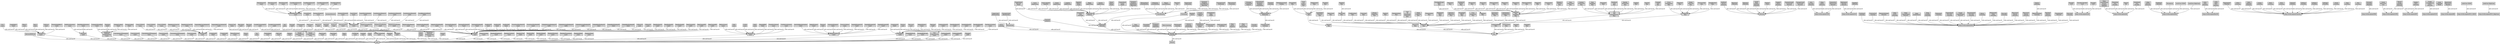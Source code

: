 digraph {
  https___w3id_org_aio_AbstractRNNCell [label=AbstractRNNCell,shape=box,font=helvetica,style=filled]
  https___w3id_org_aio_Activation_Layer [label="Activation\nLayer",shape=box,font=helvetica,style=filled]
  https___w3id_org_aio_Active_Learning [label="Active\nLearning",shape=box,font=helvetica,style=filled]
  https___w3id_org_aio_ActivityRegularization_Layer [label="ActivityRegularization\nLayer",shape=box,font=helvetica,style=filled]
  https___w3id_org_aio_Activity_Bias [label="Activity\nBias",shape=box,font=helvetica,style=filled]
  https___w3id_org_aio_AdaptiveAvgPool1D_Layer [label="AdaptiveAvgPool1D\nLayer",shape=box,font=helvetica,style=filled]
  https___w3id_org_aio_AdaptiveAvgPool2D_Layer [label="AdaptiveAvgPool2D\nLayer",shape=box,font=helvetica,style=filled]
  https___w3id_org_aio_AdaptiveAvgPool3D_Layer [label="AdaptiveAvgPool3D\nLayer",shape=box,font=helvetica,style=filled]
  https___w3id_org_aio_AdaptiveMaxPool1D_Layer [label="AdaptiveMaxPool1D\nLayer",shape=box,font=helvetica,style=filled]
  https___w3id_org_aio_AdaptiveMaxPool2D_Layer [label="AdaptiveMaxPool2D\nLayer",shape=box,font=helvetica,style=filled]
  https___w3id_org_aio_AdaptiveMaxPool3D_Layer [label="AdaptiveMaxPool3D\nLayer",shape=box,font=helvetica,style=filled]
  https___w3id_org_aio_Add_Layer [label="Add\nLayer",shape=box,font=helvetica,style=filled]
  https___w3id_org_aio_AdditiveAttention_Layer [label="AdditiveAttention\nLayer",shape=box,font=helvetica,style=filled]
  https___w3id_org_aio_AlphaDropout_Layer [label="AlphaDropout\nLayer",shape=box,font=helvetica,style=filled]
  https___w3id_org_aio_Amplification_Bias [label="Amplification\nBias",shape=box,font=helvetica,style=filled]
  https___w3id_org_aio_Anchoring_Bias [label="Anchoring\nBias",shape=box,font=helvetica,style=filled]
  https___w3id_org_aio_Annotator_Reporting_Bias [label="Annotator\nReporting\nBias",shape=box,font=helvetica,style=filled]
  https___w3id_org_aio_Artificial_Neural_Network [label="Artificial\nNeural\nNetwork",shape=box,font=helvetica,style=filled]
  https___w3id_org_aio_Association_Rule_Learning [label="Association\nRule\nLearning",shape=box,font=helvetica,style=filled]
  https___w3id_org_aio_Attention_Layer [label="Attention\nLayer",shape=box,font=helvetica,style=filled]
  https___w3id_org_aio_Auto_Encoder_Network [label="Auto\nEncoder\nNetwork",shape=box,font=helvetica,style=filled]
  https___w3id_org_aio_Automation_Complacency_Bias [label="Automation\nComplacency\nBias",shape=box,font=helvetica,style=filled]
  https___w3id_org_aio_Availability_Heuristic_Bias [label="Availability\nHeuristic\nBias",shape=box,font=helvetica,style=filled]
  https___w3id_org_aio_AveragePooling1D_Layer [label="AveragePooling1D\nLayer",shape=box,font=helvetica,style=filled]
  https___w3id_org_aio_AveragePooling2D_Layer [label="AveragePooling2D\nLayer",shape=box,font=helvetica,style=filled]
  https___w3id_org_aio_AveragePooling3D_Layer [label="AveragePooling3D\nLayer",shape=box,font=helvetica,style=filled]
  https___w3id_org_aio_Average_Layer [label="Average\nLayer",shape=box,font=helvetica,style=filled]
  https___w3id_org_aio_AvgPool1D_Layer [label="AvgPool1D\nLayer",shape=box,font=helvetica,style=filled]
  https___w3id_org_aio_AvgPool2D_Layer [label="AvgPool2D\nLayer",shape=box,font=helvetica,style=filled]
  https___w3id_org_aio_AvgPool3D_Layer [label="AvgPool3D\nLayer",shape=box,font=helvetica,style=filled]
  https___w3id_org_aio_BatchNorm1D_Layer [label="BatchNorm1D\nLayer",shape=box,font=helvetica,style=filled]
  https___w3id_org_aio_BatchNorm2D_Layer [label="BatchNorm2D\nLayer",shape=box,font=helvetica,style=filled]
  https___w3id_org_aio_BatchNorm3D_Layer [label="BatchNorm3D\nLayer",shape=box,font=helvetica,style=filled]
  https___w3id_org_aio_BatchNormalization_Layer [label="BatchNormalization\nLayer",shape=box,font=helvetica,style=filled]
  https___w3id_org_aio_Bayesian_Network [label="Bayesian\nNetwork",shape=box,font=helvetica,style=filled]
  https___w3id_org_aio_Behavioral_Bias [label="Behavioral\nBias",shape=box,font=helvetica,style=filled]
  https___w3id_org_aio_Bias [label=Bias,shape=box,font=helvetica,style=filled]
  https___w3id_org_aio_Biclustering [label=Biclustering,shape=box,font=helvetica,style=filled]
  https___w3id_org_aio_Bidirectional_Layer [label="Bidirectional\nLayer",shape=box,font=helvetica,style=filled]
  https___w3id_org_aio_Binary_Classification [label="Binary\nClassification",shape=box,font=helvetica,style=filled]
  https___w3id_org_aio_Boltzmann_Machine_Network [label="Boltzmann\nMachine\nNetwork",shape=box,font=helvetica,style=filled]
  https___w3id_org_aio_Categorical_Features_Preprocessing_Layer [label="Categorical\nFeatures\nPreprocessing\nLayer",shape=box,font=helvetica,style=filled]
  https___w3id_org_aio_CategoryEncoding_Layer [label="CategoryEncoding\nLayer",shape=box,font=helvetica,style=filled]
  https___w3id_org_aio_Causal_Graphical_Model [label="Causal\nGraphical\nModel",shape=box,font=helvetica,style=filled]
  https___w3id_org_aio_CenterCrop_Layer [label="CenterCrop\nLayer",shape=box,font=helvetica,style=filled]
  https___w3id_org_aio_Classification [label=Classification,shape=box,font=helvetica,style=filled]
  https___w3id_org_aio_Clustering [label=Clustering,shape=box,font=helvetica,style=filled]
  https___w3id_org_aio_Cognitive_Bias [label="Cognitive\nBias",shape=box,font=helvetica,style=filled]
  https___w3id_org_aio_Computational_Bias [label="Computational\nBias",shape=box,font=helvetica,style=filled]
  https___w3id_org_aio_Concatenate_Layer [label="Concatenate\nLayer",shape=box,font=helvetica,style=filled]
  https___w3id_org_aio_Concept_Drift_Bias [label="Concept\nDrift\nBias",shape=box,font=helvetica,style=filled]
  https___w3id_org_aio_Confirmation_Bias [label="Confirmation\nBias",shape=box,font=helvetica,style=filled]
  https___w3id_org_aio_Consumer_Bias [label="Consumer\nBias",shape=box,font=helvetica,style=filled]
  https___w3id_org_aio_Content_Production_Bias [label="Content\nProduction\nBias",shape=box,font=helvetica,style=filled]
  https___w3id_org_aio_Continual_Learning [label="Continual\nLearning",shape=box,font=helvetica,style=filled]
  https___w3id_org_aio_Contrastive_Learning [label="Contrastive\nLearning",shape=box,font=helvetica,style=filled]
  https___w3id_org_aio_ConvLSTM1D_Layer [label="ConvLSTM1D\nLayer",shape=box,font=helvetica,style=filled]
  https___w3id_org_aio_ConvLSTM2D_Layer [label="ConvLSTM2D\nLayer",shape=box,font=helvetica,style=filled]
  https___w3id_org_aio_ConvLSTM3D_Layer [label="ConvLSTM3D\nLayer",shape=box,font=helvetica,style=filled]
  https___w3id_org_aio_Convolution1DTranspose_Layer [label="Convolution1DTranspose\nLayer",shape=box,font=helvetica,style=filled]
  https___w3id_org_aio_Convolution1D_Layer [label="Convolution1D\nLayer",shape=box,font=helvetica,style=filled]
  https___w3id_org_aio_Convolution2DTranspose_Layer [label="Convolution2DTranspose\nLayer",shape=box,font=helvetica,style=filled]
  https___w3id_org_aio_Convolution2D_Layer [label="Convolution2D\nLayer",shape=box,font=helvetica,style=filled]
  https___w3id_org_aio_Convolution3DTranspose_Layer [label="Convolution3DTranspose\nLayer",shape=box,font=helvetica,style=filled]
  https___w3id_org_aio_Convolution3D_Layer [label="Convolution3D\nLayer",shape=box,font=helvetica,style=filled]
  https___w3id_org_aio_Convolutional_Layer [label="Convolutional\nLayer",shape=box,font=helvetica,style=filled]
  https___w3id_org_aio_Cropping1D_Layer [label="Cropping1D\nLayer",shape=box,font=helvetica,style=filled]
  https___w3id_org_aio_Cropping2D_Layer [label="Cropping2D\nLayer",shape=box,font=helvetica,style=filled]
  https___w3id_org_aio_Cropping3D_Layer [label="Cropping3D\nLayer",shape=box,font=helvetica,style=filled]
  https___w3id_org_aio_Data_Dredging_Bias [label="Data\nDredging\nBias",shape=box,font=helvetica,style=filled]
  https___w3id_org_aio_Data_Generation_Bias [label="Data\nGeneration\nBias",shape=box,font=helvetica,style=filled]
  https___w3id_org_aio_Data_Imputation [label="Data\nImputation",shape=box,font=helvetica,style=filled]
  https___w3id_org_aio_Decision_Tree [label="Decision\nTree",shape=box,font=helvetica,style=filled]
  https___w3id_org_aio_Decoder_LLM [label="Decoder\nLLM",shape=box,font=helvetica,style=filled]
  https___w3id_org_aio_Deconvolutional_Network [label="Deconvolutional\nNetwork",shape=box,font=helvetica,style=filled]
  https___w3id_org_aio_Deep_Active_Learning [label="Deep\nActive\nLearning",shape=box,font=helvetica,style=filled]
  https___w3id_org_aio_Deep_Belief_Network [label="Deep\nBelief\nNetwork",shape=box,font=helvetica,style=filled]
  https___w3id_org_aio_Deep_Convolutional_Inverse_Graphics_Network [label="Deep\nConvolutional\nInverse\nGraphics\nNetwork",shape=box,font=helvetica,style=filled]
  https___w3id_org_aio_Deep_Convolutional_Network [label="Deep\nConvolutional\nNetwork",shape=box,font=helvetica,style=filled]
  https___w3id_org_aio_Deep_FeedFoward [label="Deep\nFeedFoward",shape=box,font=helvetica,style=filled]
  https___w3id_org_aio_Deep_Neural_Network [label="Deep\nNeural\nNetwork",shape=box,font=helvetica,style=filled]
  https___w3id_org_aio_Deep_Transfer_Learning [label="Deep\nTransfer\nLearning",shape=box,font=helvetica,style=filled]
  https___w3id_org_aio_Denoising_Auto_Encoder [label="Denoising\nAuto\nEncoder",shape=box,font=helvetica,style=filled]
  https___w3id_org_aio_DenseFeatures_Layer [label="DenseFeatures\nLayer",shape=box,font=helvetica,style=filled]
  https___w3id_org_aio_Dense_Layer [label="Dense\nLayer",shape=box,font=helvetica,style=filled]
  https___w3id_org_aio_Deployment_Bias [label="Deployment\nBias",shape=box,font=helvetica,style=filled]
  https___w3id_org_aio_DepthwiseConv1D_Layer [label="DepthwiseConv1D\nLayer",shape=box,font=helvetica,style=filled]
  https___w3id_org_aio_DepthwiseConv2D_Layer [label="DepthwiseConv2D\nLayer",shape=box,font=helvetica,style=filled]
  https___w3id_org_aio_Detection_Bias [label="Detection\nBias",shape=box,font=helvetica,style=filled]
  https___w3id_org_aio_Dimensionality_Reduction [label="Dimensionality\nReduction",shape=box,font=helvetica,style=filled]
  https___w3id_org_aio_Discretization_Layer [label="Discretization\nLayer",shape=box,font=helvetica,style=filled]
  https___w3id_org_aio_Dot_Layer [label="Dot\nLayer",shape=box,font=helvetica,style=filled]
  https___w3id_org_aio_Dropout_Layer [label="Dropout\nLayer",shape=box,font=helvetica,style=filled]
  https___w3id_org_aio_Dunning_Kruger_Effect_Bias [label="Dunning-Kruger\nEffect\nBias",shape=box,font=helvetica,style=filled]
  https___w3id_org_aio_ELU_Layer [label="ELU\nLayer",shape=box,font=helvetica,style=filled]
  https___w3id_org_aio_Echo_State_Network [label="Echo\nState\nNetwork",shape=box,font=helvetica,style=filled]
  https___w3id_org_aio_Ecological_Fallacy_Bias [label="Ecological\nFallacy\nBias",shape=box,font=helvetica,style=filled]
  https___w3id_org_aio_Embedding_Layer [label="Embedding\nLayer",shape=box,font=helvetica,style=filled]
  https___w3id_org_aio_Emergent_Bias [label="Emergent\nBias",shape=box,font=helvetica,style=filled]
  https___w3id_org_aio_Encoder_Decoder_LLM [label="Encoder-Decoder\nLLM",shape=box,font=helvetica,style=filled]
  https___w3id_org_aio_Encoder_LLM [label="Encoder\nLLM",shape=box,font=helvetica,style=filled]
  https___w3id_org_aio_Ensemble_Learning [label="Ensemble\nLearning",shape=box,font=helvetica,style=filled]
  https___w3id_org_aio_Error_Propagation_Bias [label="Error\nPropagation\nBias",shape=box,font=helvetica,style=filled]
  https___w3id_org_aio_Evaluation_Bias [label="Evaluation\nBias",shape=box,font=helvetica,style=filled]
  https___w3id_org_aio_Exclusion_Bias [label="Exclusion\nBias",shape=box,font=helvetica,style=filled]
  https___w3id_org_aio_Exponential_Function [label="Exponential\nFunction",shape=box,font=helvetica,style=filled]
  https___w3id_org_aio_Extreme_Learning_Machine [label="Extreme\nLearning\nMachine",shape=box,font=helvetica,style=filled]
  https___w3id_org_aio_Federated_Learning [label="Federated\nLearning",shape=box,font=helvetica,style=filled]
  https___w3id_org_aio_Feedback_Loop_Bias [label="Feedback\nLoop\nBias",shape=box,font=helvetica,style=filled]
  https___w3id_org_aio_Feedback_Network [label="Feedback\nNetwork",shape=box,font=helvetica,style=filled]
  https___w3id_org_aio_Fixed_Effects_Model [label="Fixed\nEffects\nModel",shape=box,font=helvetica,style=filled]
  https___w3id_org_aio_Flatten_Layer [label="Flatten\nLayer",shape=box,font=helvetica,style=filled]
  https___w3id_org_aio_FractionalMaxPool2D_Layer [label="FractionalMaxPool2D\nLayer",shape=box,font=helvetica,style=filled]
  https___w3id_org_aio_FractionalMaxPool3D_Layer [label="FractionalMaxPool3D\nLayer",shape=box,font=helvetica,style=filled]
  https___w3id_org_aio_Funding_Bias [label="Funding\nBias",shape=box,font=helvetica,style=filled]
  https___w3id_org_aio_GRUCell_Layer [label="GRUCell\nLayer",shape=box,font=helvetica,style=filled]
  https___w3id_org_aio_GRU_Layer [label="GRU\nLayer",shape=box,font=helvetica,style=filled]
  https___w3id_org_aio_Gated_Recurrent_Unit [label="Gated\nRecurrent\nUnit",shape=box,font=helvetica,style=filled]
  https___w3id_org_aio_GaussianDropout_Layer [label="GaussianDropout\nLayer",shape=box,font=helvetica,style=filled]
  https___w3id_org_aio_GaussianNoise_Layer [label="GaussianNoise\nLayer",shape=box,font=helvetica,style=filled]
  https___w3id_org_aio_GeLu_Function [label="GELU\nFunction",shape=box,font=helvetica,style=filled]
  https___w3id_org_aio_Generalized_Few_shot_Learning [label="Generalized\nFew-shot\nLearning",shape=box,font=helvetica,style=filled]
  https___w3id_org_aio_Generalized_Linear_Model [label="Generalized\nLinear\nModel",shape=box,font=helvetica,style=filled]
  https___w3id_org_aio_Generative_Adversarial_Network [label="Generative\nAdversarial\nNetwork",shape=box,font=helvetica,style=filled]
  https___w3id_org_aio_GlobalAveragePooling1D_Layer [label="GlobalAveragePooling1D\nLayer",shape=box,font=helvetica,style=filled]
  https___w3id_org_aio_GlobalAveragePooling2D_Layer [label="GlobalAveragePooling2D\nLayer",shape=box,font=helvetica,style=filled]
  https___w3id_org_aio_GlobalAveragePooling3D_Layer [label="GlobalAveragePooling3D\nLayer",shape=box,font=helvetica,style=filled]
  https___w3id_org_aio_GlobalMaxPooling1D_Layer [label="GlobalMaxPooling1D\nLayer",shape=box,font=helvetica,style=filled]
  https___w3id_org_aio_GlobalMaxPooling2D_Layer [label="GlobalMaxPooling2D\nLayer",shape=box,font=helvetica,style=filled]
  https___w3id_org_aio_GlobalMaxPooling3D_Layer [label="GlobalMaxPooling3D\nLayer",shape=box,font=helvetica,style=filled]
  https___w3id_org_aio_Graph_Convolutional_Network [label="Graph\nConvolutional\nNetwork",shape=box,font=helvetica,style=filled]
  https___w3id_org_aio_Graph_Convolutional_Policy_Network [label="Graph\nConvolutional\nPolicy\nNetwork",shape=box,font=helvetica,style=filled]
  https___w3id_org_aio_GroupNorm_Layer [label="GroupNorm\nLayer",shape=box,font=helvetica,style=filled]
  https___w3id_org_aio_Group_Bias [label="Group\nBias",shape=box,font=helvetica,style=filled]
  https___w3id_org_aio_Groupthink_Bias [label="Groupthink\nBias",shape=box,font=helvetica,style=filled]
  https___w3id_org_aio_Hard_Sigmoid_Function [label="Hard\nSigmoid\nFunction",shape=box,font=helvetica,style=filled]
  https___w3id_org_aio_Hashing_Layer [label="Hashing\nLayer",shape=box,font=helvetica,style=filled]
  https___w3id_org_aio_Hidden_Layer [label="Hidden\nLayer",shape=box,font=helvetica,style=filled]
  https___w3id_org_aio_Hierarchical_Classification [label="Hierarchical\nClassification",shape=box,font=helvetica,style=filled]
  https___w3id_org_aio_Hierarchical_Clustering [label="Hierarchical\nClustering",shape=box,font=helvetica,style=filled]
  https___w3id_org_aio_Historical_Bias [label="Historical\nBias",shape=box,font=helvetica,style=filled]
  https___w3id_org_aio_Hopfield_Network [label="Hopfield\nNetwork",shape=box,font=helvetica,style=filled]
  https___w3id_org_aio_Hostile_Attribution_Bias [label="Hostile\nAttribution\nBias",shape=box,font=helvetica,style=filled]
  https___w3id_org_aio_Human_Bias [label="Human\nBias",shape=box,font=helvetica,style=filled]
  https___w3id_org_aio_Human_Reporting_Bias [label="Human\nReporting\nBias",shape=box,font=helvetica,style=filled]
  https___w3id_org_aio_Image_Augmentation_Layer [label="Image\nAugmentation\nLayer",shape=box,font=helvetica,style=filled]
  https___w3id_org_aio_Image_Preprocessing_Layer [label="Image\nPreprocessing\nLayer",shape=box,font=helvetica,style=filled]
  https___w3id_org_aio_Implicit_Bias [label="Implicit\nBias",shape=box,font=helvetica,style=filled]
  https___w3id_org_aio_Incremenetal_Few_shot_Learning [label="Incremenetal\nFew-shot\nLearning",shape=box,font=helvetica,style=filled]
  https___w3id_org_aio_Individual_Bias [label="Individual\nBias",shape=box,font=helvetica,style=filled]
  https___w3id_org_aio_Inherited_Bias [label="Inherited\nBias",shape=box,font=helvetica,style=filled]
  https___w3id_org_aio_InputLayer_Layer [label="InputLayer\nLayer",shape=box,font=helvetica,style=filled]
  https___w3id_org_aio_InputSpec_Layer [label="InputSpec\nLayer",shape=box,font=helvetica,style=filled]
  https___w3id_org_aio_Input_Layer [label="Input\nLayer",shape=box,font=helvetica,style=filled]
  https___w3id_org_aio_InstanceNorm1d_Layer [label="InstanceNorm1d\nLayer",shape=box,font=helvetica,style=filled]
  https___w3id_org_aio_InstanceNorm2d [label=InstanceNorm2d,shape=box,font=helvetica,style=filled]
  https___w3id_org_aio_InstanceNorm3d_Layer [label="InstanceNorm3d\nLayer",shape=box,font=helvetica,style=filled]
  https___w3id_org_aio_Institutional_Bias [label="Institutional\nBias",shape=box,font=helvetica,style=filled]
  https___w3id_org_aio_IntegerLookup_Layer [label="IntegerLookup\nLayer",shape=box,font=helvetica,style=filled]
  https___w3id_org_aio_Interpretation_Bias [label="Interpretation\nBias",shape=box,font=helvetica,style=filled]
  https___w3id_org_aio_K_nearest_Neighbor_Algorithm [label="K-nearest\nNeighbor\nAlgorithm",shape=box,font=helvetica,style=filled]
  https___w3id_org_aio_K_nearest_Neighbor_Classification_Algorithm [label="K-nearest\nNeighbor\nClassification\nAlgorithm",shape=box,font=helvetica,style=filled]
  https___w3id_org_aio_K_nearest_Neighbor_Regression_Algorithm [label="K-nearest\nNeighbor\nRegression\nAlgorithm",shape=box,font=helvetica,style=filled]
  https___w3id_org_aio_Kohonen_Network [label="Kohonen\nNetwork",shape=box,font=helvetica,style=filled]
  https___w3id_org_aio_LPPool1D_Layer [label="LPPool1D\nLayer",shape=box,font=helvetica,style=filled]
  https___w3id_org_aio_LPPool2D_Layer [label="LPPool2D\nLayer",shape=box,font=helvetica,style=filled]
  https___w3id_org_aio_LSTMCell_Layer [label="LSTMCell\nLayer",shape=box,font=helvetica,style=filled]
  https___w3id_org_aio_LSTM_Layer [label="LSTM\nLayer",shape=box,font=helvetica,style=filled]
  https___w3id_org_aio_Lambda_Layer [label="Lambda\nLayer",shape=box,font=helvetica,style=filled]
  https___w3id_org_aio_Large_Language_Model [label="Large\nLanguage\nModel",shape=box,font=helvetica,style=filled]
  https___w3id_org_aio_Lasso_Regression [label="Lasso\nRegression",shape=box,font=helvetica,style=filled]
  https___w3id_org_aio_Layer [label=Layer,shape=box,font=helvetica,style=filled]
  https___w3id_org_aio_LayerNorm_Layer [label="LayerNorm\nLayer",shape=box,font=helvetica,style=filled]
  https___w3id_org_aio_LayerNormalization_Layer [label="LayerNormalization\nLayer",shape=box,font=helvetica,style=filled]
  https___w3id_org_aio_Layer_Layer [label="Layer\nLayer",shape=box,font=helvetica,style=filled]
  https___w3id_org_aio_LazyBatchNorm1D_Layer [label="LazyBatchNorm1D\nLayer",shape=box,font=helvetica,style=filled]
  https___w3id_org_aio_LazyBatchNorm2D_Layer [label="LazyBatchNorm2D\nLayer",shape=box,font=helvetica,style=filled]
  https___w3id_org_aio_LazyBatchNorm3D_Layer [label="LazyBatchNorm3D\nLayer",shape=box,font=helvetica,style=filled]
  https___w3id_org_aio_LazyInstanceNorm1d_Layer [label="LazyInstanceNorm1d\nLayer",shape=box,font=helvetica,style=filled]
  https___w3id_org_aio_LazyInstanceNorm2d_Layer [label="LazyInstanceNorm2d\nLayer",shape=box,font=helvetica,style=filled]
  https___w3id_org_aio_LazyInstanceNorm3d_Layer [label="LazyInstanceNorm3d\nLayer",shape=box,font=helvetica,style=filled]
  https___w3id_org_aio_LeakyReLU_Layer [label="LeakyReLU\nLayer",shape=box,font=helvetica,style=filled]
  https___w3id_org_aio_Least_squares_Analysis [label="Least-squares\nAnalysis",shape=box,font=helvetica,style=filled]
  https___w3id_org_aio_Linear_Function [label="Linear\nFunction",shape=box,font=helvetica,style=filled]
  https___w3id_org_aio_Linear_Regression [label="Linear\nRegression",shape=box,font=helvetica,style=filled]
  https___w3id_org_aio_Linking_Bias [label="Linking\nBias",shape=box,font=helvetica,style=filled]
  https___w3id_org_aio_Liquid_State_Machine_Network [label="Liquid\nState\nMachine\nNetwork",shape=box,font=helvetica,style=filled]
  https___w3id_org_aio_LocalResponseNorm_Layer [label="LocalResponseNorm\nLayer",shape=box,font=helvetica,style=filled]
  https___w3id_org_aio_Locally_connected_Layer [label="Locally-connected\nLayer",shape=box,font=helvetica,style=filled]
  https___w3id_org_aio_LocallyConnected1D_Layer [label="LocallyConnected1D\nLayer",shape=box,font=helvetica,style=filled]
  https___w3id_org_aio_LocallyConnected2D_Layer [label="LocallyConnected2D\nLayer",shape=box,font=helvetica,style=filled]
  https___w3id_org_aio_Logistic_Regression [label="Logistic\nRegression",shape=box,font=helvetica,style=filled]
  https___w3id_org_aio_Long_Short_Term_Memory [label="Long\nShort\nTerm\nMemory",shape=box,font=helvetica,style=filled]
  https___w3id_org_aio_Loss_Of_Situational_Awareness_Bias [label="Loss\nOf\nSituational\nAwareness\nBias",shape=box,font=helvetica,style=filled]
  https___w3id_org_aio_Machine_Learning [label="Machine\nLearning",shape=box,font=helvetica,style=filled]
  https___w3id_org_aio_Manifold_Learning [label="Manifold\nLearning",shape=box,font=helvetica,style=filled]
  https___w3id_org_aio_Markov_Chain [label="Markov\nChain",shape=box,font=helvetica,style=filled]
  https___w3id_org_aio_Masking_Layer [label="Masking\nLayer",shape=box,font=helvetica,style=filled]
  https___w3id_org_aio_MaxPooling1D_Layer [label="MaxPooling1D\nLayer",shape=box,font=helvetica,style=filled]
  https___w3id_org_aio_MaxPooling2D_Layer [label="MaxPooling2D\nLayer",shape=box,font=helvetica,style=filled]
  https___w3id_org_aio_MaxPooling3D_Layer [label="MaxPooling3D\nLayer",shape=box,font=helvetica,style=filled]
  https___w3id_org_aio_MaxUnpool1D_Layer [label="MaxUnpool1D\nLayer",shape=box,font=helvetica,style=filled]
  https___w3id_org_aio_MaxUnpool2D_Layer [label="MaxUnpool2D\nLayer",shape=box,font=helvetica,style=filled]
  https___w3id_org_aio_MaxUnpool3D_Layer [label="MaxUnpool3D\nLayer",shape=box,font=helvetica,style=filled]
  https___w3id_org_aio_Maximum_Layer [label="Maximum\nLayer",shape=box,font=helvetica,style=filled]
  https___w3id_org_aio_Measurement_Bias [label="Measurement\nBias",shape=box,font=helvetica,style=filled]
  https___w3id_org_aio_Merging_Layer [label="Merging\nLayer",shape=box,font=helvetica,style=filled]
  https___w3id_org_aio_Meta_Learning [label="Meta-Learning",shape=box,font=helvetica,style=filled]
  https___w3id_org_aio_Method [label=Method,shape=box,font=helvetica,style=filled]
  https___w3id_org_aio_Metric_Learning [label="Metric\nLearning",shape=box,font=helvetica,style=filled]
  https___w3id_org_aio_Minimum_Layer [label="Minimum\nLayer",shape=box,font=helvetica,style=filled]
  https___w3id_org_aio_Mode_Confusion_Bias [label="Mode\nConfusion\nBias",shape=box,font=helvetica,style=filled]
  https___w3id_org_aio_Model_Selection_Bias [label="Model\nSelection\nBias",shape=box,font=helvetica,style=filled]
  https___w3id_org_aio_MultiHeadAttention_Layer [label="MultiHeadAttention\nLayer",shape=box,font=helvetica,style=filled]
  https___w3id_org_aio_Multiclass_Classification [label="Multiclass\nClassification",shape=box,font=helvetica,style=filled]
  https___w3id_org_aio_Multidimensional_Scaling [label="Multidimensional\nScaling",shape=box,font=helvetica,style=filled]
  https___w3id_org_aio_Multimodal_Deep_Learning [label="Multimodal\nDeep\nLearning",shape=box,font=helvetica,style=filled]
  https___w3id_org_aio_Multimodal_Learning [label="Multimodal\nLearning",shape=box,font=helvetica,style=filled]
  https___w3id_org_aio_Multiply_Layer [label="Multiply\nLayer",shape=box,font=helvetica,style=filled]
  https___w3id_org_aio_Natural_Language_Processing [label="Natural\nLanguage\nProcessing",shape=box,font=helvetica,style=filled]
  https___w3id_org_aio_Network [label=Network,shape=box,font=helvetica,style=filled]
  https___w3id_org_aio_Neural_Turing_Machine_Network [label="Neural\nTuring\nMachine\nNetwork",shape=box,font=helvetica,style=filled]
  https___w3id_org_aio_Noise_Dense_Layer [label="Noise\nDense\nLayer",shape=box,font=helvetica,style=filled]
  https___w3id_org_aio_Normalization_Layer [label="Normalization\nLayer",shape=box,font=helvetica,style=filled]
  https___w3id_org_aio_Numerical_Features_Preprocessing_Layer [label="Numerical\nFeatures\nPreprocessing\nLayer",shape=box,font=helvetica,style=filled]
  https___w3id_org_aio_One_shot_Learning [label="One-shot\nLearning",shape=box,font=helvetica,style=filled]
  https___w3id_org_aio_Output_Layer [label="Output\nLayer",shape=box,font=helvetica,style=filled]
  https___w3id_org_aio_PReLU_Layer [label="PReLU\nLayer",shape=box,font=helvetica,style=filled]
  https___w3id_org_aio_Perceptron [label=Perceptron,shape=box,font=helvetica,style=filled]
  https___w3id_org_aio_Permute_Layer [label="Permute\nLayer",shape=box,font=helvetica,style=filled]
  https___w3id_org_aio_Pooling_Layer [label="Pooling\nLayer",shape=box,font=helvetica,style=filled]
  https___w3id_org_aio_Popularity_Bias [label="Popularity\nBias",shape=box,font=helvetica,style=filled]
  https___w3id_org_aio_Population_Bias [label="Population\nBias",shape=box,font=helvetica,style=filled]
  https___w3id_org_aio_Preprocessing_Layer [label="Preprocessing\nLayer",shape=box,font=helvetica,style=filled]
  https___w3id_org_aio_Presentation_Bias [label="Presentation\nBias",shape=box,font=helvetica,style=filled]
  https___w3id_org_aio_Principal_Component_Analysis [label="Principal\nComponent\nAnalysis",shape=box,font=helvetica,style=filled]
  https___w3id_org_aio_Probabilistic_Graphical_Model [label="Probabilistic\nGraphical\nModel",shape=box,font=helvetica,style=filled]
  https___w3id_org_aio_Probabilistic_Topic_Model [label="Probabilistic\nTopic\nModel",shape=box,font=helvetica,style=filled]
  https___w3id_org_aio_Processing_Bias [label="Processing\nBias",shape=box,font=helvetica,style=filled]
  https___w3id_org_aio_Proportional_Hazards_Model [label="Proportional\nHazards\nModel",shape=box,font=helvetica,style=filled]
  https___w3id_org_aio_RNN_Layer [label="RNN\nLayer",shape=box,font=helvetica,style=filled]
  https___w3id_org_aio_Radial_Basis_Network [label="Radial\nBasis\nNetwork",shape=box,font=helvetica,style=filled]
  https___w3id_org_aio_RandomBrightness_Layer [label="RandomBrightness\nLayer",shape=box,font=helvetica,style=filled]
  https___w3id_org_aio_RandomContrast_Layer [label="RandomContrast\nLayer",shape=box,font=helvetica,style=filled]
  https___w3id_org_aio_RandomCrop_Layer [label="RandomCrop\nLayer",shape=box,font=helvetica,style=filled]
  https___w3id_org_aio_RandomFlip_Layer [label="RandomFlip\nLayer",shape=box,font=helvetica,style=filled]
  https___w3id_org_aio_RandomHeight_Layer [label="RandomHeight\nLayer",shape=box,font=helvetica,style=filled]
  https___w3id_org_aio_RandomRotation_Layer [label="RandomRotation\nLayer",shape=box,font=helvetica,style=filled]
  https___w3id_org_aio_RandomTranslation_Layer [label="RandomTranslation\nLayer",shape=box,font=helvetica,style=filled]
  https___w3id_org_aio_RandomWidth_Layer [label="RandomWidth\nLayer",shape=box,font=helvetica,style=filled]
  https___w3id_org_aio_RandomZoom_Layer [label="RandomZoom\nLayer",shape=box,font=helvetica,style=filled]
  https___w3id_org_aio_Random_Effects_Model [label="Random\nEffects\nModel",shape=box,font=helvetica,style=filled]
  https___w3id_org_aio_Random_Forest [label="Random\nForest",shape=box,font=helvetica,style=filled]
  https___w3id_org_aio_Ranking_Bias [label="Ranking\nBias",shape=box,font=helvetica,style=filled]
  https___w3id_org_aio_Rashomon_Effect_Bias [label="Rashomon\nEffect\nBias",shape=box,font=helvetica,style=filled]
  https___w3id_org_aio_ReLU_Function [label="ReLU\nFunction",shape=box,font=helvetica,style=filled]
  https___w3id_org_aio_ReLU_Layer [label="ReLU\nLayer",shape=box,font=helvetica,style=filled]
  https___w3id_org_aio_Recurrent_Layer [label="Recurrent\nLayer",shape=box,font=helvetica,style=filled]
  https___w3id_org_aio_Recurrent_Neural_Network [label="Recurrent\nNeural\nNetwork",shape=box,font=helvetica,style=filled]
  https___w3id_org_aio_Recursive_Neural_Network [label="Recursive\nNeural\nNetwork",shape=box,font=helvetica,style=filled]
  https___w3id_org_aio_Regression_Analysis [label="Regression\nAnalysis",shape=box,font=helvetica,style=filled]
  https___w3id_org_aio_Regularization_Layer [label="Regularization\nLayer",shape=box,font=helvetica,style=filled]
  https___w3id_org_aio_Reinforcement_Learning [label="Reinforcement\nLearning",shape=box,font=helvetica,style=filled]
  https___w3id_org_aio_RepeatVector_Layer [label="RepeatVector\nLayer",shape=box,font=helvetica,style=filled]
  https___w3id_org_aio_Representation_Bias [label="Representation\nBias",shape=box,font=helvetica,style=filled]
  https___w3id_org_aio_Representation_Learning [label="Representation\nLearning",shape=box,font=helvetica,style=filled]
  https___w3id_org_aio_Rescaling_Layer [label="Rescaling\nLayer",shape=box,font=helvetica,style=filled]
  https___w3id_org_aio_Reshape_Layer [label="Reshape\nLayer",shape=box,font=helvetica,style=filled]
  https___w3id_org_aio_Reshaping_Layer [label="Reshaping\nLayer",shape=box,font=helvetica,style=filled]
  https___w3id_org_aio_Residual_Neural_Network [label="Residual\nNeural\nNetwork",shape=box,font=helvetica,style=filled]
  https___w3id_org_aio_Resizing_Layer [label="Resizing\nLayer",shape=box,font=helvetica,style=filled]
  https___w3id_org_aio_Restricted_Boltzmann_Machine [label="Restricted\nBoltzmann\nMachine",shape=box,font=helvetica,style=filled]
  https___w3id_org_aio_Ridge_Regression [label="Ridge\nRegression",shape=box,font=helvetica,style=filled]
  https___w3id_org_aio_SeLu_Function [label="SELU\nFunction",shape=box,font=helvetica,style=filled]
  https___w3id_org_aio_Selection_And_Sampling_Bias [label="Selection\nAnd\nSampling\nBias",shape=box,font=helvetica,style=filled]
  https___w3id_org_aio_Selective_Adherence_Bias [label="Selective\nAdherence\nBias",shape=box,font=helvetica,style=filled]
  https___w3id_org_aio_Self_supervised_Learning [label="Self-supervised\nLearning",shape=box,font=helvetica,style=filled]
  https___w3id_org_aio_SeparableConvolution1D_Layer [label="SeparableConvolution1D\nLayer",shape=box,font=helvetica,style=filled]
  https___w3id_org_aio_SeparableConvolution2D_Layer [label="SeparableConvolution2D\nLayer",shape=box,font=helvetica,style=filled]
  https___w3id_org_aio_Sigmoid_Function [label="Sigmoid\nFunction",shape=box,font=helvetica,style=filled]
  https___w3id_org_aio_SimpleRNNCell_Layer [label="SimpleRNNCell\nLayer",shape=box,font=helvetica,style=filled]
  https___w3id_org_aio_SimpleRNN_Layer [label="SimpleRNN\nLayer",shape=box,font=helvetica,style=filled]
  https___w3id_org_aio_Societal_Bias [label="Societal\nBias",shape=box,font=helvetica,style=filled]
  https___w3id_org_aio_Softmax_Function [label="Softmax\nFunction",shape=box,font=helvetica,style=filled]
  https___w3id_org_aio_Softmax_Layer [label="Softmax\nLayer",shape=box,font=helvetica,style=filled]
  https___w3id_org_aio_Softplus_Function [label="Softplus\nFunction",shape=box,font=helvetica,style=filled]
  https___w3id_org_aio_Softsign_Function [label="Softsign\nFunction",shape=box,font=helvetica,style=filled]
  https___w3id_org_aio_Sparse_AE [label="Sparse\nAE",shape=box,font=helvetica,style=filled]
  https___w3id_org_aio_Sparse_Learning [label="Sparse\nLearning",shape=box,font=helvetica,style=filled]
  https___w3id_org_aio_SpatialDropout1D_Layer [label="SpatialDropout1D\nLayer",shape=box,font=helvetica,style=filled]
  https___w3id_org_aio_SpatialDropout2D_Layer [label="SpatialDropout2D\nLayer",shape=box,font=helvetica,style=filled]
  https___w3id_org_aio_SpatialDropout3D_Layer [label="SpatialDropout3D\nLayer",shape=box,font=helvetica,style=filled]
  https___w3id_org_aio_Spatial_Regression [label="Spatial\nRegression",shape=box,font=helvetica,style=filled]
  https___w3id_org_aio_StackedRNNCells_Layer [label="StackedRNNCells\nLayer",shape=box,font=helvetica,style=filled]
  https___w3id_org_aio_Streetlight_Effect_Bias [label="Streetlight\nEffect\nBias",shape=box,font=helvetica,style=filled]
  https___w3id_org_aio_StringLookup_Layer [label="StringLookup\nLayer",shape=box,font=helvetica,style=filled]
  https___w3id_org_aio_Subtract_Layer [label="Subtract\nLayer",shape=box,font=helvetica,style=filled]
  https___w3id_org_aio_Sunk_Cost_Fallacy_Bias [label="Sunk\nCost\nFallacy\nBias",shape=box,font=helvetica,style=filled]
  https___w3id_org_aio_Supervised_Biclustering [label="Supervised\nBiclustering",shape=box,font=helvetica,style=filled]
  https___w3id_org_aio_Supervised_Clustering [label="Supervised\nClustering",shape=box,font=helvetica,style=filled]
  https___w3id_org_aio_Supervised_Learning [label="Supervised\nLearning",shape=box,font=helvetica,style=filled]
  https___w3id_org_aio_Support_Vector_Machine [label="Support\nVector\nMachine",shape=box,font=helvetica,style=filled]
  https___w3id_org_aio_Survival_Analysis [label="Survival\nAnalysis",shape=box,font=helvetica,style=filled]
  https___w3id_org_aio_Survivorship_Bias [label="Survivorship\nBias",shape=box,font=helvetica,style=filled]
  https___w3id_org_aio_Swish_Function [label="Swish\nFunction",shape=box,font=helvetica,style=filled]
  https___w3id_org_aio_Symmetrically_Connected_Network [label="Symmetrically\nConnected\nNetwork",shape=box,font=helvetica,style=filled]
  https___w3id_org_aio_SyncBatchNorm_Layer [label="SyncBatchNorm\nLayer",shape=box,font=helvetica,style=filled]
  https___w3id_org_aio_Systemic_Bias [label="Systemic\nBias",shape=box,font=helvetica,style=filled]
  https___w3id_org_aio_Tanh_Function [label="Tanh\nFunction",shape=box,font=helvetica,style=filled]
  https___w3id_org_aio_Temporal_Bias [label="Temporal\nBias",shape=box,font=helvetica,style=filled]
  https___w3id_org_aio_TextVectorization_Layer [label="TextVectorization\nLayer",shape=box,font=helvetica,style=filled]
  https___w3id_org_aio_Text_Preprocessing_Layer [label="Text\nPreprocessing\nLayer",shape=box,font=helvetica,style=filled]
  https___w3id_org_aio_ThresholdedReLU_Layer [label="ThresholdedReLU\nLayer",shape=box,font=helvetica,style=filled]
  https___w3id_org_aio_TimeDistributed_Layer [label="TimeDistributed\nLayer",shape=box,font=helvetica,style=filled]
  https___w3id_org_aio_Time_Series_Analysis [label="Time\nSeries\nAnalysis",shape=box,font=helvetica,style=filled]
  https___w3id_org_aio_Time_Series_Forecasting [label="Time\nSeries\nForecasting",shape=box,font=helvetica,style=filled]
  https___w3id_org_aio_Transfer_Learning [label="Transfer\nLearning",shape=box,font=helvetica,style=filled]
  https___w3id_org_aio_Transformer_Network [label="Transformer\nNetwork",shape=box,font=helvetica,style=filled]
  https___w3id_org_aio_Uncertainty_Bias [label="Uncertainty\nBias",shape=box,font=helvetica,style=filled]
  https___w3id_org_aio_UnitNormalization_Layer [label="UnitNormalization\nLayer",shape=box,font=helvetica,style=filled]
  https___w3id_org_aio_Unsupervised_Biclustering [label="Unsupervised\nBiclustering",shape=box,font=helvetica,style=filled]
  https___w3id_org_aio_Unsupervised_Clustering [label="Unsupervised\nClustering",shape=box,font=helvetica,style=filled]
  https___w3id_org_aio_Unsupervised_Learning [label="Unsupervised\nLearning",shape=box,font=helvetica,style=filled]
  https___w3id_org_aio_Unsupervised_Pretrained_Network [label="Unsupervised\nPretrained\nNetwork",shape=box,font=helvetica,style=filled]
  https___w3id_org_aio_UpSampling1D_Layer [label="UpSampling1D\nLayer",shape=box,font=helvetica,style=filled]
  https___w3id_org_aio_UpSampling2D_Layer [label="UpSampling2D\nLayer",shape=box,font=helvetica,style=filled]
  https___w3id_org_aio_UpSampling3D_Layer [label="UpSampling3D\nLayer",shape=box,font=helvetica,style=filled]
  https___w3id_org_aio_Use_And_Interpretation_Bias [label="Use\nAnd\nInterpretation\nBias",shape=box,font=helvetica,style=filled]
  https___w3id_org_aio_User_Interaction_Bias [label="User\nInteraction\nBias",shape=box,font=helvetica,style=filled]
  https___w3id_org_aio_Variational_Auto_Encoder [label="Variational\nAuto\nEncoder",shape=box,font=helvetica,style=filled]
  https___w3id_org_aio_Wrapper_Layer [label="Wrapper\nLayer",shape=box,font=helvetica,style=filled]
  https___w3id_org_aio_Zero_shot_Learning [label="Zero-shot\nLearning",shape=box,font=helvetica,style=filled]
  https___w3id_org_aio_ZeroPadding1D_Layer [label="ZeroPadding1D\nLayer",shape=box,font=helvetica,style=filled]
  https___w3id_org_aio_ZeroPadding2D_Layer [label="ZeroPadding2D\nLayer",shape=box,font=helvetica,style=filled]
  https___w3id_org_aio_ZeroPadding3D_Layer [label="ZeroPadding3D\nLayer",shape=box,font=helvetica,style=filled]
  https___w3id_org_aio_eLu_Function [label="ELU\nFunction",shape=box,font=helvetica,style=filled]
  https___w3id_org_aio_node2vec_CBOW [label="node2vec-CBOW",shape=box,font=helvetica,style=filled]
  https___w3id_org_aio_node2vec_SkipGram [label="node2vec-SkipGram",shape=box,font=helvetica,style=filled]
  https___w3id_org_aio_t_Distributed_Stochastic_Neighbor_embedding [label="t-Distributed\nStochastic\nNeighbor\nembedding",shape=box,font=helvetica,style=filled]
  https___w3id_org_aio_word2vec_CBOW [label="word2vec-CBOW",shape=box,font=helvetica,style=filled]
  https___w3id_org_aio_word2vec_SkipGram [label="word2vec-SkipGram",shape=box,font=helvetica,style=filled]
  https___w3id_org_aio_Simpon_s_Paradox_Bias [label="Simpon's\nParadox\nBias",shape=box,font=helvetica,style=filled]
  https___w3id_org_aio_UPN [label="https://w3id.org/aio/UPN",shape=box,font=helvetica,style=filled]
  https___w3id_org_aio_SCN [label="https://w3id.org/aio/SCN",shape=box,font=helvetica,style=filled]
  https___w3id_org_aio_DNN [label="https://w3id.org/aio/DNN",shape=box,font=helvetica,style=filled]
  https___w3id_org_aio_LLM [label="https://w3id.org/aio/LLM",shape=box,font=helvetica,style=filled]
  https___w3id_org_aio_AE [label="https://w3id.org/aio/AE",shape=box,font=helvetica,style=filled]
  https___w3id_org_aio_ANN [label="https://w3id.org/aio/ANN",shape=box,font=helvetica,style=filled]
  https___w3id_org_aio_RecNN [label="https://w3id.org/aio/RecNN",shape=box,font=helvetica,style=filled]
  https___w3id_org_aio_Function [label="https://w3id.org/aio/Function",shape=box,font=helvetica,style=filled]
  https___w3id_org_aio_FBN [label="https://w3id.org/aio/FBN",shape=box,font=helvetica,style=filled]
  https___w3id_org_aio_LSTM [label="https://w3id.org/aio/LSTM",shape=box,font=helvetica,style=filled]
  https___w3id_org_aio_GCN [label="https://w3id.org/aio/GCN",shape=box,font=helvetica,style=filled]
  https___w3id_org_aio_DFF [label="https://w3id.org/aio/DFF",shape=box,font=helvetica,style=filled]
  https___w3id_org_aio_BM [label="https://w3id.org/aio/BM",shape=box,font=helvetica,style=filled]
  https___w3id_org_aio_W2V_CBOW [label="https://w3id.org/aio/W2V_CBOW",shape=box,font=helvetica,style=filled]
  https___w3id_org_aio_W2V_SkipGram [label="https://w3id.org/aio/W2V_SkipGram",shape=box,font=helvetica,style=filled]
  https___w3id_org_aio_AbstractRNNCell -> https___w3id_org_aio_Layer [label="rdfs:subClassOf"]
  https___w3id_org_aio_Activation_Layer -> https___w3id_org_aio_Layer [label="rdfs:subClassOf"]
  https___w3id_org_aio_Active_Learning -> https___w3id_org_aio_Machine_Learning [label="rdfs:subClassOf"]
  https___w3id_org_aio_ActivityRegularization_Layer -> https___w3id_org_aio_Regularization_Layer [label="rdfs:subClassOf"]
  https___w3id_org_aio_Activity_Bias -> https___w3id_org_aio_Use_And_Interpretation_Bias [label="rdfs:subClassOf"]
  https___w3id_org_aio_AdaptiveAvgPool1D_Layer -> https___w3id_org_aio_Pooling_Layer [label="rdfs:subClassOf"]
  https___w3id_org_aio_AdaptiveAvgPool2D_Layer -> https___w3id_org_aio_Pooling_Layer [label="rdfs:subClassOf"]
  https___w3id_org_aio_AdaptiveAvgPool3D_Layer -> https___w3id_org_aio_Pooling_Layer [label="rdfs:subClassOf"]
  https___w3id_org_aio_AdaptiveMaxPool1D_Layer -> https___w3id_org_aio_Pooling_Layer [label="rdfs:subClassOf"]
  https___w3id_org_aio_AdaptiveMaxPool2D_Layer -> https___w3id_org_aio_Pooling_Layer [label="rdfs:subClassOf"]
  https___w3id_org_aio_AdaptiveMaxPool3D_Layer -> https___w3id_org_aio_Pooling_Layer [label="rdfs:subClassOf"]
  https___w3id_org_aio_Add_Layer -> https___w3id_org_aio_Merging_Layer [label="rdfs:subClassOf"]
  https___w3id_org_aio_AdditiveAttention_Layer -> https___w3id_org_aio_Attention_Layer [label="rdfs:subClassOf"]
  https___w3id_org_aio_AlphaDropout_Layer -> https___w3id_org_aio_Regularization_Layer [label="rdfs:subClassOf"]
  https___w3id_org_aio_Amplification_Bias -> https___w3id_org_aio_Processing_Bias [label="rdfs:subClassOf"]
  https___w3id_org_aio_Anchoring_Bias -> https___w3id_org_aio_Individual_Bias [label="rdfs:subClassOf"]
  https___w3id_org_aio_Annotator_Reporting_Bias -> https___w3id_org_aio_Individual_Bias [label="rdfs:subClassOf"]
  https___w3id_org_aio_Artificial_Neural_Network -> https___w3id_org_aio_Network [label="rdfs:subClassOf"]
  https___w3id_org_aio_Association_Rule_Learning -> https___w3id_org_aio_Supervised_Learning [label="rdfs:subClassOf"]
  https___w3id_org_aio_Attention_Layer -> https___w3id_org_aio_Layer [label="rdfs:subClassOf"]
  https___w3id_org_aio_Auto_Encoder_Network -> https___w3id_org_aio_UPN [label="rdfs:subClassOf"]
  https___w3id_org_aio_Automation_Complacency_Bias -> https___w3id_org_aio_Individual_Bias [label="rdfs:subClassOf"]
  https___w3id_org_aio_Availability_Heuristic_Bias -> https___w3id_org_aio_Individual_Bias [label="rdfs:subClassOf"]
  https___w3id_org_aio_AveragePooling1D_Layer -> https___w3id_org_aio_Pooling_Layer [label="rdfs:subClassOf"]
  https___w3id_org_aio_AveragePooling2D_Layer -> https___w3id_org_aio_Pooling_Layer [label="rdfs:subClassOf"]
  https___w3id_org_aio_AveragePooling3D_Layer -> https___w3id_org_aio_Pooling_Layer [label="rdfs:subClassOf"]
  https___w3id_org_aio_Average_Layer -> https___w3id_org_aio_Merging_Layer [label="rdfs:subClassOf"]
  https___w3id_org_aio_AvgPool1D_Layer -> https___w3id_org_aio_Pooling_Layer [label="rdfs:subClassOf"]
  https___w3id_org_aio_AvgPool2D_Layer -> https___w3id_org_aio_Pooling_Layer [label="rdfs:subClassOf"]
  https___w3id_org_aio_AvgPool3D_Layer -> https___w3id_org_aio_Pooling_Layer [label="rdfs:subClassOf"]
  https___w3id_org_aio_BatchNorm1D_Layer -> https___w3id_org_aio_BatchNormalization_Layer [label="rdfs:subClassOf"]
  https___w3id_org_aio_BatchNorm2D_Layer -> https___w3id_org_aio_BatchNormalization_Layer [label="rdfs:subClassOf"]
  https___w3id_org_aio_BatchNorm3D_Layer -> https___w3id_org_aio_BatchNormalization_Layer [label="rdfs:subClassOf"]
  https___w3id_org_aio_BatchNormalization_Layer -> https___w3id_org_aio_Normalization_Layer [label="rdfs:subClassOf"]
  https___w3id_org_aio_Bayesian_Network -> https___w3id_org_aio_Network [label="rdfs:subClassOf"]
  https___w3id_org_aio_Behavioral_Bias -> https___w3id_org_aio_Individual_Bias [label="rdfs:subClassOf"]
  https___w3id_org_aio_Biclustering -> https___w3id_org_aio_Machine_Learning [label="rdfs:subClassOf"]
  https___w3id_org_aio_Bidirectional_Layer -> https___w3id_org_aio_Recurrent_Layer [label="rdfs:subClassOf"]
  https___w3id_org_aio_Binary_Classification -> https___w3id_org_aio_Classification [label="rdfs:subClassOf"]
  https___w3id_org_aio_Boltzmann_Machine_Network -> https___w3id_org_aio_SCN [label="rdfs:subClassOf"]
  https___w3id_org_aio_Categorical_Features_Preprocessing_Layer -> https___w3id_org_aio_Layer [label="rdfs:subClassOf"]
  https___w3id_org_aio_CategoryEncoding_Layer -> https___w3id_org_aio_Categorical_Features_Preprocessing_Layer [label="rdfs:subClassOf"]
  https___w3id_org_aio_Causal_Graphical_Model -> https___w3id_org_aio_Probabilistic_Graphical_Model [label="rdfs:subClassOf"]
  https___w3id_org_aio_CenterCrop_Layer -> https___w3id_org_aio_Image_Preprocessing_Layer [label="rdfs:subClassOf"]
  https___w3id_org_aio_Classification -> https___w3id_org_aio_Supervised_Learning [label="rdfs:subClassOf"]
  https___w3id_org_aio_Clustering -> https___w3id_org_aio_Machine_Learning [label="rdfs:subClassOf"]
  https___w3id_org_aio_Cognitive_Bias -> https___w3id_org_aio_Individual_Bias [label="rdfs:subClassOf"]
  https___w3id_org_aio_Computational_Bias -> https___w3id_org_aio_Bias [label="rdfs:subClassOf"]
  https___w3id_org_aio_Concatenate_Layer -> https___w3id_org_aio_Merging_Layer [label="rdfs:subClassOf"]
  https___w3id_org_aio_Concept_Drift_Bias -> https___w3id_org_aio_Use_And_Interpretation_Bias [label="rdfs:subClassOf"]
  https___w3id_org_aio_Confirmation_Bias -> https___w3id_org_aio_Individual_Bias [label="rdfs:subClassOf"]
  https___w3id_org_aio_Consumer_Bias -> https___w3id_org_aio_Individual_Bias [label="rdfs:subClassOf"]
  https___w3id_org_aio_Content_Production_Bias -> https___w3id_org_aio_Use_And_Interpretation_Bias [label="rdfs:subClassOf"]
  https___w3id_org_aio_Continual_Learning -> https___w3id_org_aio_DNN [label="rdfs:subClassOf"]
  https___w3id_org_aio_Contrastive_Learning -> https___w3id_org_aio_DNN [label="rdfs:subClassOf"]
  https___w3id_org_aio_ConvLSTM1D_Layer -> https___w3id_org_aio_Convolutional_Layer [label="rdfs:subClassOf"]
  https___w3id_org_aio_ConvLSTM2D_Layer -> https___w3id_org_aio_Convolutional_Layer [label="rdfs:subClassOf"]
  https___w3id_org_aio_ConvLSTM3D_Layer -> https___w3id_org_aio_Convolutional_Layer [label="rdfs:subClassOf"]
  https___w3id_org_aio_Convolution1DTranspose_Layer -> https___w3id_org_aio_Layer [label="rdfs:subClassOf"]
  https___w3id_org_aio_Convolution1D_Layer -> https___w3id_org_aio_Layer [label="rdfs:subClassOf"]
  https___w3id_org_aio_Convolution2DTranspose_Layer -> https___w3id_org_aio_Layer [label="rdfs:subClassOf"]
  https___w3id_org_aio_Convolution2D_Layer -> https___w3id_org_aio_Layer [label="rdfs:subClassOf"]
  https___w3id_org_aio_Convolution3DTranspose_Layer -> https___w3id_org_aio_Layer [label="rdfs:subClassOf"]
  https___w3id_org_aio_Convolution3D_Layer -> https___w3id_org_aio_Layer [label="rdfs:subClassOf"]
  https___w3id_org_aio_Convolutional_Layer -> https___w3id_org_aio_Layer [label="rdfs:subClassOf"]
  https___w3id_org_aio_Cropping1D_Layer -> https___w3id_org_aio_Reshaping_Layer [label="rdfs:subClassOf"]
  https___w3id_org_aio_Cropping2D_Layer -> https___w3id_org_aio_Layer [label="rdfs:subClassOf"]
  https___w3id_org_aio_Cropping3D_Layer -> https___w3id_org_aio_Layer [label="rdfs:subClassOf"]
  https___w3id_org_aio_Data_Dredging_Bias -> https___w3id_org_aio_Use_And_Interpretation_Bias [label="rdfs:subClassOf"]
  https___w3id_org_aio_Data_Generation_Bias -> https___w3id_org_aio_Selection_And_Sampling_Bias [label="rdfs:subClassOf"]
  https___w3id_org_aio_Data_Imputation -> https___w3id_org_aio_Machine_Learning [label="rdfs:subClassOf"]
  https___w3id_org_aio_Decision_Tree -> https___w3id_org_aio_Classification [label="rdfs:subClassOf"]
  https___w3id_org_aio_Decoder_LLM -> https___w3id_org_aio_LLM [label="rdfs:subClassOf"]
  https___w3id_org_aio_Deconvolutional_Network -> https___w3id_org_aio_DNN [label="rdfs:subClassOf"]
  https___w3id_org_aio_Deep_Active_Learning -> https___w3id_org_aio_DNN [label="rdfs:subClassOf"]
  https___w3id_org_aio_Deep_Belief_Network -> https___w3id_org_aio_UPN [label="rdfs:subClassOf"]
  https___w3id_org_aio_Deep_Convolutional_Inverse_Graphics_Network -> https___w3id_org_aio_AE [label="rdfs:subClassOf"]
  https___w3id_org_aio_Deep_Convolutional_Network -> https___w3id_org_aio_DNN [label="rdfs:subClassOf"]
  https___w3id_org_aio_Deep_FeedFoward -> https___w3id_org_aio_DNN [label="rdfs:subClassOf"]
  https___w3id_org_aio_Deep_Neural_Network -> https___w3id_org_aio_ANN [label="rdfs:subClassOf"]
  https___w3id_org_aio_Deep_Transfer_Learning -> https___w3id_org_aio_DNN [label="rdfs:subClassOf"]
  https___w3id_org_aio_Denoising_Auto_Encoder -> https___w3id_org_aio_AE [label="rdfs:subClassOf"]
  https___w3id_org_aio_DenseFeatures_Layer -> https___w3id_org_aio_Layer [label="rdfs:subClassOf"]
  https___w3id_org_aio_Dense_Layer -> https___w3id_org_aio_Layer [label="rdfs:subClassOf"]
  https___w3id_org_aio_Deployment_Bias -> https___w3id_org_aio_Group_Bias [label="rdfs:subClassOf"]
  https___w3id_org_aio_DepthwiseConv1D_Layer -> https___w3id_org_aio_Convolutional_Layer [label="rdfs:subClassOf"]
  https___w3id_org_aio_DepthwiseConv2D_Layer -> https___w3id_org_aio_Convolutional_Layer [label="rdfs:subClassOf"]
  https___w3id_org_aio_Detection_Bias -> https___w3id_org_aio_Selection_And_Sampling_Bias [label="rdfs:subClassOf"]
  https___w3id_org_aio_Dimensionality_Reduction -> https___w3id_org_aio_Unsupervised_Learning [label="rdfs:subClassOf"]
  https___w3id_org_aio_Discretization_Layer -> https___w3id_org_aio_Numerical_Features_Preprocessing_Layer [label="rdfs:subClassOf"]
  https___w3id_org_aio_Dot_Layer -> https___w3id_org_aio_Layer [label="rdfs:subClassOf"]
  https___w3id_org_aio_Dropout_Layer -> https___w3id_org_aio_Regularization_Layer [label="rdfs:subClassOf"]
  https___w3id_org_aio_Dunning_Kruger_Effect_Bias -> https___w3id_org_aio_Cognitive_Bias [label="rdfs:subClassOf"]
  https___w3id_org_aio_ELU_Layer -> https___w3id_org_aio_Activation_Layer [label="rdfs:subClassOf"]
  https___w3id_org_aio_Echo_State_Network -> https___w3id_org_aio_RecNN [label="rdfs:subClassOf"]
  https___w3id_org_aio_Ecological_Fallacy_Bias -> https___w3id_org_aio_Selection_And_Sampling_Bias [label="rdfs:subClassOf"]
  https___w3id_org_aio_Embedding_Layer -> https___w3id_org_aio_Layer [label="rdfs:subClassOf"]
  https___w3id_org_aio_Emergent_Bias -> https___w3id_org_aio_Use_And_Interpretation_Bias [label="rdfs:subClassOf"]
  https___w3id_org_aio_Encoder_Decoder_LLM -> https___w3id_org_aio_LLM [label="rdfs:subClassOf"]
  https___w3id_org_aio_Encoder_LLM -> https___w3id_org_aio_LLM [label="rdfs:subClassOf"]
  https___w3id_org_aio_Ensemble_Learning -> https___w3id_org_aio_Machine_Learning [label="rdfs:subClassOf"]
  https___w3id_org_aio_Error_Propagation_Bias -> https___w3id_org_aio_Processing_Bias [label="rdfs:subClassOf"]
  https___w3id_org_aio_Evaluation_Bias -> https___w3id_org_aio_Selection_And_Sampling_Bias [label="rdfs:subClassOf"]
  https___w3id_org_aio_Exclusion_Bias -> https___w3id_org_aio_Selection_And_Sampling_Bias [label="rdfs:subClassOf"]
  https___w3id_org_aio_Exponential_Function -> https___w3id_org_aio_Function [label="rdfs:subClassOf"]
  https___w3id_org_aio_Extreme_Learning_Machine -> https___w3id_org_aio_FBN [label="rdfs:subClassOf"]
  https___w3id_org_aio_Federated_Learning -> https___w3id_org_aio_DNN [label="rdfs:subClassOf"]
  https___w3id_org_aio_Feedback_Loop_Bias -> https___w3id_org_aio_Use_And_Interpretation_Bias [label="rdfs:subClassOf"]
  https___w3id_org_aio_Feedback_Network -> https___w3id_org_aio_ANN [label="rdfs:subClassOf"]
  https___w3id_org_aio_Fixed_Effects_Model -> https___w3id_org_aio_Regression_Analysis [label="rdfs:subClassOf"]
  https___w3id_org_aio_Flatten_Layer -> https___w3id_org_aio_Reshaping_Layer [label="rdfs:subClassOf"]
  https___w3id_org_aio_FractionalMaxPool2D_Layer -> https___w3id_org_aio_Pooling_Layer [label="rdfs:subClassOf"]
  https___w3id_org_aio_FractionalMaxPool3D_Layer -> https___w3id_org_aio_Pooling_Layer [label="rdfs:subClassOf"]
  https___w3id_org_aio_Funding_Bias -> https___w3id_org_aio_Group_Bias [label="rdfs:subClassOf"]
  https___w3id_org_aio_GRUCell_Layer -> https___w3id_org_aio_Layer [label="rdfs:subClassOf"]
  https___w3id_org_aio_GRU_Layer -> https___w3id_org_aio_Recurrent_Layer [label="rdfs:subClassOf"]
  https___w3id_org_aio_Gated_Recurrent_Unit -> https___w3id_org_aio_LSTM [label="rdfs:subClassOf"]
  https___w3id_org_aio_GaussianDropout_Layer -> https___w3id_org_aio_Regularization_Layer [label="rdfs:subClassOf"]
  https___w3id_org_aio_GaussianNoise_Layer -> https___w3id_org_aio_Regularization_Layer [label="rdfs:subClassOf"]
  https___w3id_org_aio_GeLu_Function -> https___w3id_org_aio_Function [label="rdfs:subClassOf"]
  https___w3id_org_aio_Generalized_Few_shot_Learning -> https___w3id_org_aio_DNN [label="rdfs:subClassOf"]
  https___w3id_org_aio_Generalized_Linear_Model -> https___w3id_org_aio_Regression_Analysis [label="rdfs:subClassOf"]
  https___w3id_org_aio_Generative_Adversarial_Network -> https___w3id_org_aio_UPN [label="rdfs:subClassOf"]
  https___w3id_org_aio_GlobalAveragePooling1D_Layer -> https___w3id_org_aio_Pooling_Layer [label="rdfs:subClassOf"]
  https___w3id_org_aio_GlobalAveragePooling2D_Layer -> https___w3id_org_aio_Pooling_Layer [label="rdfs:subClassOf"]
  https___w3id_org_aio_GlobalAveragePooling3D_Layer -> https___w3id_org_aio_Pooling_Layer [label="rdfs:subClassOf"]
  https___w3id_org_aio_GlobalMaxPooling1D_Layer -> https___w3id_org_aio_Pooling_Layer [label="rdfs:subClassOf"]
  https___w3id_org_aio_GlobalMaxPooling2D_Layer -> https___w3id_org_aio_Pooling_Layer [label="rdfs:subClassOf"]
  https___w3id_org_aio_GlobalMaxPooling3D_Layer -> https___w3id_org_aio_Pooling_Layer [label="rdfs:subClassOf"]
  https___w3id_org_aio_Graph_Convolutional_Network -> https___w3id_org_aio_DNN [label="rdfs:subClassOf"]
  https___w3id_org_aio_Graph_Convolutional_Policy_Network -> https___w3id_org_aio_GCN [label="rdfs:subClassOf"]
  https___w3id_org_aio_GroupNorm_Layer -> https___w3id_org_aio_Normalization_Layer [label="rdfs:subClassOf"]
  https___w3id_org_aio_Group_Bias -> https___w3id_org_aio_Human_Bias [label="rdfs:subClassOf"]
  https___w3id_org_aio_Groupthink_Bias -> https___w3id_org_aio_Group_Bias [label="rdfs:subClassOf"]
  https___w3id_org_aio_Hard_Sigmoid_Function -> https___w3id_org_aio_Function [label="rdfs:subClassOf"]
  https___w3id_org_aio_Hashing_Layer -> https___w3id_org_aio_Categorical_Features_Preprocessing_Layer [label="rdfs:subClassOf"]
  https___w3id_org_aio_Hidden_Layer -> https___w3id_org_aio_Layer [label="rdfs:subClassOf"]
  https___w3id_org_aio_Hierarchical_Classification -> https___w3id_org_aio_Classification [label="rdfs:subClassOf"]
  https___w3id_org_aio_Hierarchical_Clustering -> https___w3id_org_aio_Clustering [label="rdfs:subClassOf"]
  https___w3id_org_aio_Historical_Bias -> https___w3id_org_aio_Bias [label="rdfs:subClassOf"]
  https___w3id_org_aio_Hopfield_Network -> https___w3id_org_aio_SCN [label="rdfs:subClassOf"]
  https___w3id_org_aio_Hostile_Attribution_Bias -> https___w3id_org_aio_Use_And_Interpretation_Bias [label="rdfs:subClassOf"]
  https___w3id_org_aio_Human_Bias -> https___w3id_org_aio_Bias [label="rdfs:subClassOf"]
  https___w3id_org_aio_Human_Reporting_Bias -> https___w3id_org_aio_Individual_Bias [label="rdfs:subClassOf"]
  https___w3id_org_aio_Image_Augmentation_Layer -> https___w3id_org_aio_Layer [label="rdfs:subClassOf"]
  https___w3id_org_aio_Image_Preprocessing_Layer -> https___w3id_org_aio_Layer [label="rdfs:subClassOf"]
  https___w3id_org_aio_Implicit_Bias -> https___w3id_org_aio_Individual_Bias [label="rdfs:subClassOf"]
  https___w3id_org_aio_Incremenetal_Few_shot_Learning -> https___w3id_org_aio_DNN [label="rdfs:subClassOf"]
  https___w3id_org_aio_Individual_Bias -> https___w3id_org_aio_Bias [label="rdfs:subClassOf"]
  https___w3id_org_aio_Inherited_Bias -> https___w3id_org_aio_Processing_Bias [label="rdfs:subClassOf"]
  https___w3id_org_aio_InputLayer_Layer -> https___w3id_org_aio_Layer [label="rdfs:subClassOf"]
  https___w3id_org_aio_InputSpec_Layer -> https___w3id_org_aio_Layer [label="rdfs:subClassOf"]
  https___w3id_org_aio_Input_Layer -> https___w3id_org_aio_Layer [label="rdfs:subClassOf"]
  https___w3id_org_aio_InstanceNorm1d_Layer -> https___w3id_org_aio_Normalization_Layer [label="rdfs:subClassOf"]
  https___w3id_org_aio_InstanceNorm2d -> https___w3id_org_aio_Normalization_Layer [label="rdfs:subClassOf"]
  https___w3id_org_aio_InstanceNorm3d_Layer -> https___w3id_org_aio_Normalization_Layer [label="rdfs:subClassOf"]
  https___w3id_org_aio_Institutional_Bias -> https___w3id_org_aio_Bias [label="rdfs:subClassOf"]
  https___w3id_org_aio_IntegerLookup_Layer -> https___w3id_org_aio_Categorical_Features_Preprocessing_Layer [label="rdfs:subClassOf"]
  https___w3id_org_aio_Interpretation_Bias -> https___w3id_org_aio_Individual_Bias [label="rdfs:subClassOf"]
  https___w3id_org_aio_K_nearest_Neighbor_Algorithm -> https___w3id_org_aio_Machine_Learning [label="rdfs:subClassOf"]
  https___w3id_org_aio_K_nearest_Neighbor_Classification_Algorithm -> https___w3id_org_aio_Classification [label="rdfs:subClassOf"]
  https___w3id_org_aio_K_nearest_Neighbor_Classification_Algorithm -> https___w3id_org_aio_Clustering [label="rdfs:subClassOf"]
  https___w3id_org_aio_K_nearest_Neighbor_Regression_Algorithm -> https___w3id_org_aio_Regression_Analysis [label="rdfs:subClassOf"]
  https___w3id_org_aio_Kohonen_Network -> https___w3id_org_aio_Network [label="rdfs:subClassOf"]
  https___w3id_org_aio_LPPool1D_Layer -> https___w3id_org_aio_Pooling_Layer [label="rdfs:subClassOf"]
  https___w3id_org_aio_LPPool2D_Layer -> https___w3id_org_aio_Pooling_Layer [label="rdfs:subClassOf"]
  https___w3id_org_aio_LSTMCell_Layer -> https___w3id_org_aio_Layer [label="rdfs:subClassOf"]
  https___w3id_org_aio_LSTM_Layer -> https___w3id_org_aio_Recurrent_Layer [label="rdfs:subClassOf"]
  https___w3id_org_aio_Lambda_Layer -> https___w3id_org_aio_Layer [label="rdfs:subClassOf"]
  https___w3id_org_aio_Lasso_Regression -> https___w3id_org_aio_Regression_Analysis [label="rdfs:subClassOf"]
  https___w3id_org_aio_LayerNorm_Layer -> https___w3id_org_aio_Normalization_Layer [label="rdfs:subClassOf"]
  https___w3id_org_aio_LayerNormalization_Layer -> https___w3id_org_aio_Normalization_Layer [label="rdfs:subClassOf"]
  https___w3id_org_aio_Layer_Layer -> https___w3id_org_aio_Layer [label="rdfs:subClassOf"]
  https___w3id_org_aio_LazyBatchNorm1D_Layer -> https___w3id_org_aio_BatchNormalization_Layer [label="rdfs:subClassOf"]
  https___w3id_org_aio_LazyBatchNorm2D_Layer -> https___w3id_org_aio_BatchNormalization_Layer [label="rdfs:subClassOf"]
  https___w3id_org_aio_LazyBatchNorm3D_Layer -> https___w3id_org_aio_BatchNormalization_Layer [label="rdfs:subClassOf"]
  https___w3id_org_aio_LazyInstanceNorm1d_Layer -> https___w3id_org_aio_Normalization_Layer [label="rdfs:subClassOf"]
  https___w3id_org_aio_LazyInstanceNorm2d_Layer -> https___w3id_org_aio_Normalization_Layer [label="rdfs:subClassOf"]
  https___w3id_org_aio_LazyInstanceNorm3d_Layer -> https___w3id_org_aio_Normalization_Layer [label="rdfs:subClassOf"]
  https___w3id_org_aio_LeakyReLU_Layer -> https___w3id_org_aio_Activation_Layer [label="rdfs:subClassOf"]
  https___w3id_org_aio_Least_squares_Analysis -> https___w3id_org_aio_Regression_Analysis [label="rdfs:subClassOf"]
  https___w3id_org_aio_Linear_Function -> https___w3id_org_aio_Function [label="rdfs:subClassOf"]
  https___w3id_org_aio_Linear_Regression -> https___w3id_org_aio_Regression_Analysis [label="rdfs:subClassOf"]
  https___w3id_org_aio_Linking_Bias -> https___w3id_org_aio_Use_And_Interpretation_Bias [label="rdfs:subClassOf"]
  https___w3id_org_aio_Liquid_State_Machine_Network -> https___w3id_org_aio_Network [label="rdfs:subClassOf"]
  https___w3id_org_aio_LocalResponseNorm_Layer -> https___w3id_org_aio_Normalization_Layer [label="rdfs:subClassOf"]
  https___w3id_org_aio_Locally_connected_Layer -> https___w3id_org_aio_Layer [label="rdfs:subClassOf"]
  https___w3id_org_aio_LocallyConnected1D_Layer -> https___w3id_org_aio_Locally_connected_Layer [label="rdfs:subClassOf"]
  https___w3id_org_aio_LocallyConnected2D_Layer -> https___w3id_org_aio_Locally_connected_Layer [label="rdfs:subClassOf"]
  https___w3id_org_aio_Logistic_Regression -> https___w3id_org_aio_Regression_Analysis [label="rdfs:subClassOf"]
  https___w3id_org_aio_Long_Short_Term_Memory -> https___w3id_org_aio_RecNN [label="rdfs:subClassOf"]
  https___w3id_org_aio_Loss_Of_Situational_Awareness_Bias -> https___w3id_org_aio_Individual_Bias [label="rdfs:subClassOf"]
  https___w3id_org_aio_Machine_Learning -> https___w3id_org_aio_Method [label="rdfs:subClassOf"]
  https___w3id_org_aio_Manifold_Learning -> https___w3id_org_aio_Dimensionality_Reduction [label="rdfs:subClassOf"]
  https___w3id_org_aio_Markov_Chain -> https___w3id_org_aio_Network [label="rdfs:subClassOf"]
  https___w3id_org_aio_Masking_Layer -> https___w3id_org_aio_Layer [label="rdfs:subClassOf"]
  https___w3id_org_aio_MaxPooling1D_Layer -> https___w3id_org_aio_Pooling_Layer [label="rdfs:subClassOf"]
  https___w3id_org_aio_MaxPooling2D_Layer -> https___w3id_org_aio_Pooling_Layer [label="rdfs:subClassOf"]
  https___w3id_org_aio_MaxPooling3D_Layer -> https___w3id_org_aio_Pooling_Layer [label="rdfs:subClassOf"]
  https___w3id_org_aio_MaxUnpool1D_Layer -> https___w3id_org_aio_Pooling_Layer [label="rdfs:subClassOf"]
  https___w3id_org_aio_MaxUnpool2D_Layer -> https___w3id_org_aio_Pooling_Layer [label="rdfs:subClassOf"]
  https___w3id_org_aio_MaxUnpool3D_Layer -> https___w3id_org_aio_Pooling_Layer [label="rdfs:subClassOf"]
  https___w3id_org_aio_Maximum_Layer -> https___w3id_org_aio_Merging_Layer [label="rdfs:subClassOf"]
  https___w3id_org_aio_Measurement_Bias -> https___w3id_org_aio_Selection_And_Sampling_Bias [label="rdfs:subClassOf"]
  https___w3id_org_aio_Merging_Layer -> https___w3id_org_aio_Layer [label="rdfs:subClassOf"]
  https___w3id_org_aio_Meta_Learning -> https___w3id_org_aio_Machine_Learning [label="rdfs:subClassOf"]
  https___w3id_org_aio_Metric_Learning -> https___w3id_org_aio_DNN [label="rdfs:subClassOf"]
  https___w3id_org_aio_Minimum_Layer -> https___w3id_org_aio_Merging_Layer [label="rdfs:subClassOf"]
  https___w3id_org_aio_Mode_Confusion_Bias -> https___w3id_org_aio_Individual_Bias [label="rdfs:subClassOf"]
  https___w3id_org_aio_Model_Selection_Bias -> https___w3id_org_aio_Processing_Bias [label="rdfs:subClassOf"]
  https___w3id_org_aio_MultiHeadAttention_Layer -> https___w3id_org_aio_Attention_Layer [label="rdfs:subClassOf"]
  https___w3id_org_aio_Multiclass_Classification -> https___w3id_org_aio_Classification [label="rdfs:subClassOf"]
  https___w3id_org_aio_Multidimensional_Scaling -> https___w3id_org_aio_Dimensionality_Reduction [label="rdfs:subClassOf"]
  https___w3id_org_aio_Multimodal_Deep_Learning -> https___w3id_org_aio_DNN [label="rdfs:subClassOf"]
  https___w3id_org_aio_Multimodal_Learning -> https___w3id_org_aio_Machine_Learning [label="rdfs:subClassOf"]
  https___w3id_org_aio_Multiply_Layer -> https___w3id_org_aio_Merging_Layer [label="rdfs:subClassOf"]
  https___w3id_org_aio_Natural_Language_Processing -> https___w3id_org_aio_Machine_Learning [label="rdfs:subClassOf"]
  https___w3id_org_aio_Neural_Turing_Machine_Network -> https___w3id_org_aio_DFF [label="rdfs:subClassOf"]
  https___w3id_org_aio_Neural_Turing_Machine_Network -> https___w3id_org_aio_LSTM [label="rdfs:subClassOf"]
  https___w3id_org_aio_Noise_Dense_Layer -> https___w3id_org_aio_Layer [label="rdfs:subClassOf"]
  https___w3id_org_aio_Normalization_Layer -> https___w3id_org_aio_Numerical_Features_Preprocessing_Layer [label="rdfs:subClassOf"]
  https___w3id_org_aio_Numerical_Features_Preprocessing_Layer -> https___w3id_org_aio_Layer [label="rdfs:subClassOf"]
  https___w3id_org_aio_One_shot_Learning -> https___w3id_org_aio_DNN [label="rdfs:subClassOf"]
  https___w3id_org_aio_Output_Layer -> https___w3id_org_aio_Layer [label="rdfs:subClassOf"]
  https___w3id_org_aio_PReLU_Layer -> https___w3id_org_aio_Activation_Layer [label="rdfs:subClassOf"]
  https___w3id_org_aio_Perceptron -> https___w3id_org_aio_ANN [label="rdfs:subClassOf"]
  https___w3id_org_aio_Permute_Layer -> https___w3id_org_aio_Reshaping_Layer [label="rdfs:subClassOf"]
  https___w3id_org_aio_Pooling_Layer -> https___w3id_org_aio_Layer [label="rdfs:subClassOf"]
  https___w3id_org_aio_Popularity_Bias -> https___w3id_org_aio_Selection_And_Sampling_Bias [label="rdfs:subClassOf"]
  https___w3id_org_aio_Population_Bias -> https___w3id_org_aio_Selection_And_Sampling_Bias [label="rdfs:subClassOf"]
  https___w3id_org_aio_Preprocessing_Layer -> https___w3id_org_aio_Layer [label="rdfs:subClassOf"]
  https___w3id_org_aio_Presentation_Bias -> https___w3id_org_aio_Individual_Bias [label="rdfs:subClassOf"]
  https___w3id_org_aio_Principal_Component_Analysis -> https___w3id_org_aio_Dimensionality_Reduction [label="rdfs:subClassOf"]
  https___w3id_org_aio_Probabilistic_Graphical_Model -> https___w3id_org_aio_Machine_Learning [label="rdfs:subClassOf"]
  https___w3id_org_aio_Probabilistic_Topic_Model -> https___w3id_org_aio_Probabilistic_Graphical_Model [label="rdfs:subClassOf"]
  https___w3id_org_aio_Processing_Bias -> https___w3id_org_aio_Computational_Bias [label="rdfs:subClassOf"]
  https___w3id_org_aio_Proportional_Hazards_Model -> https___w3id_org_aio_Regression_Analysis [label="rdfs:subClassOf"]
  https___w3id_org_aio_Proportional_Hazards_Model -> https___w3id_org_aio_Survival_Analysis [label="rdfs:subClassOf"]
  https___w3id_org_aio_RNN_Layer -> https___w3id_org_aio_Recurrent_Layer [label="rdfs:subClassOf"]
  https___w3id_org_aio_Radial_Basis_Network -> https___w3id_org_aio_DFF [label="rdfs:subClassOf"]
  https___w3id_org_aio_RandomBrightness_Layer -> https___w3id_org_aio_Layer [label="rdfs:subClassOf"]
  https___w3id_org_aio_RandomContrast_Layer -> https___w3id_org_aio_Layer [label="rdfs:subClassOf"]
  https___w3id_org_aio_RandomCrop_Layer -> https___w3id_org_aio_Layer [label="rdfs:subClassOf"]
  https___w3id_org_aio_RandomFlip_Layer -> https___w3id_org_aio_Layer [label="rdfs:subClassOf"]
  https___w3id_org_aio_RandomHeight_Layer -> https___w3id_org_aio_Layer [label="rdfs:subClassOf"]
  https___w3id_org_aio_RandomRotation_Layer -> https___w3id_org_aio_Layer [label="rdfs:subClassOf"]
  https___w3id_org_aio_RandomTranslation_Layer -> https___w3id_org_aio_Layer [label="rdfs:subClassOf"]
  https___w3id_org_aio_RandomWidth_Layer -> https___w3id_org_aio_Layer [label="rdfs:subClassOf"]
  https___w3id_org_aio_RandomZoom_Layer -> https___w3id_org_aio_Layer [label="rdfs:subClassOf"]
  https___w3id_org_aio_Random_Effects_Model -> https___w3id_org_aio_Regression_Analysis [label="rdfs:subClassOf"]
  https___w3id_org_aio_Random_Forest -> https___w3id_org_aio_Ensemble_Learning [label="rdfs:subClassOf"]
  https___w3id_org_aio_Ranking_Bias -> https___w3id_org_aio_Anchoring_Bias [label="rdfs:subClassOf"]
  https___w3id_org_aio_Rashomon_Effect_Bias -> https___w3id_org_aio_Individual_Bias [label="rdfs:subClassOf"]
  https___w3id_org_aio_ReLU_Function -> https___w3id_org_aio_Function [label="rdfs:subClassOf"]
  https___w3id_org_aio_ReLU_Layer -> https___w3id_org_aio_Activation_Layer [label="rdfs:subClassOf"]
  https___w3id_org_aio_Recurrent_Layer -> https___w3id_org_aio_Layer [label="rdfs:subClassOf"]
  https___w3id_org_aio_Recurrent_Neural_Network -> https___w3id_org_aio_DNN [label="rdfs:subClassOf"]
  https___w3id_org_aio_Recursive_Neural_Network -> https___w3id_org_aio_DNN [label="rdfs:subClassOf"]
  https___w3id_org_aio_Regression_Analysis -> https___w3id_org_aio_Supervised_Learning [label="rdfs:subClassOf"]
  https___w3id_org_aio_Regularization_Layer -> https___w3id_org_aio_Layer [label="rdfs:subClassOf"]
  https___w3id_org_aio_Reinforcement_Learning -> https___w3id_org_aio_Machine_Learning [label="rdfs:subClassOf"]
  https___w3id_org_aio_RepeatVector_Layer -> https___w3id_org_aio_Reshaping_Layer [label="rdfs:subClassOf"]
  https___w3id_org_aio_Representation_Bias -> https___w3id_org_aio_Selection_And_Sampling_Bias [label="rdfs:subClassOf"]
  https___w3id_org_aio_Representation_Learning -> https___w3id_org_aio_DNN [label="rdfs:subClassOf"]
  https___w3id_org_aio_Rescaling_Layer -> https___w3id_org_aio_Image_Preprocessing_Layer [label="rdfs:subClassOf"]
  https___w3id_org_aio_Reshape_Layer -> https___w3id_org_aio_Reshaping_Layer [label="rdfs:subClassOf"]
  https___w3id_org_aio_Reshaping_Layer -> https___w3id_org_aio_Layer [label="rdfs:subClassOf"]
  https___w3id_org_aio_Residual_Neural_Network -> https___w3id_org_aio_DNN [label="rdfs:subClassOf"]
  https___w3id_org_aio_Resizing_Layer -> https___w3id_org_aio_Image_Preprocessing_Layer [label="rdfs:subClassOf"]
  https___w3id_org_aio_Restricted_Boltzmann_Machine -> https___w3id_org_aio_BM [label="rdfs:subClassOf"]
  https___w3id_org_aio_Ridge_Regression -> https___w3id_org_aio_Regression_Analysis [label="rdfs:subClassOf"]
  https___w3id_org_aio_SeLu_Function -> https___w3id_org_aio_Function [label="rdfs:subClassOf"]
  https___w3id_org_aio_Selection_And_Sampling_Bias -> https___w3id_org_aio_Computational_Bias [label="rdfs:subClassOf"]
  https___w3id_org_aio_Selective_Adherence_Bias -> https___w3id_org_aio_Individual_Bias [label="rdfs:subClassOf"]
  https___w3id_org_aio_Self_supervised_Learning -> https___w3id_org_aio_Machine_Learning [label="rdfs:subClassOf"]
  https___w3id_org_aio_SeparableConvolution1D_Layer -> https___w3id_org_aio_Convolutional_Layer [label="rdfs:subClassOf"]
  https___w3id_org_aio_SeparableConvolution2D_Layer -> https___w3id_org_aio_Convolutional_Layer [label="rdfs:subClassOf"]
  https___w3id_org_aio_Sigmoid_Function -> https___w3id_org_aio_Function [label="rdfs:subClassOf"]
  https___w3id_org_aio_SimpleRNNCell_Layer -> https___w3id_org_aio_Layer [label="rdfs:subClassOf"]
  https___w3id_org_aio_SimpleRNN_Layer -> https___w3id_org_aio_Recurrent_Layer [label="rdfs:subClassOf"]
  https___w3id_org_aio_Societal_Bias -> https___w3id_org_aio_Bias [label="rdfs:subClassOf"]
  https___w3id_org_aio_Softmax_Function -> https___w3id_org_aio_Function [label="rdfs:subClassOf"]
  https___w3id_org_aio_Softmax_Layer -> https___w3id_org_aio_Activation_Layer [label="rdfs:subClassOf"]
  https___w3id_org_aio_Softplus_Function -> https___w3id_org_aio_Function [label="rdfs:subClassOf"]
  https___w3id_org_aio_Softsign_Function -> https___w3id_org_aio_Function [label="rdfs:subClassOf"]
  https___w3id_org_aio_Sparse_AE -> https___w3id_org_aio_AE [label="rdfs:subClassOf"]
  https___w3id_org_aio_Sparse_Learning -> https___w3id_org_aio_Representation_Learning [label="rdfs:subClassOf"]
  https___w3id_org_aio_SpatialDropout1D_Layer -> https___w3id_org_aio_Regularization_Layer [label="rdfs:subClassOf"]
  https___w3id_org_aio_SpatialDropout2D_Layer -> https___w3id_org_aio_Regularization_Layer [label="rdfs:subClassOf"]
  https___w3id_org_aio_SpatialDropout3D_Layer -> https___w3id_org_aio_Regularization_Layer [label="rdfs:subClassOf"]
  https___w3id_org_aio_Spatial_Regression -> https___w3id_org_aio_Regression_Analysis [label="rdfs:subClassOf"]
  https___w3id_org_aio_StackedRNNCells_Layer -> https___w3id_org_aio_Layer [label="rdfs:subClassOf"]
  https___w3id_org_aio_Streetlight_Effect_Bias -> https___w3id_org_aio_Individual_Bias [label="rdfs:subClassOf"]
  https___w3id_org_aio_StringLookup_Layer -> https___w3id_org_aio_Categorical_Features_Preprocessing_Layer [label="rdfs:subClassOf"]
  https___w3id_org_aio_Subtract_Layer -> https___w3id_org_aio_Merging_Layer [label="rdfs:subClassOf"]
  https___w3id_org_aio_Sunk_Cost_Fallacy_Bias -> https___w3id_org_aio_Group_Bias [label="rdfs:subClassOf"]
  https___w3id_org_aio_Supervised_Biclustering -> https___w3id_org_aio_Biclustering [label="rdfs:subClassOf"]
  https___w3id_org_aio_Supervised_Clustering -> https___w3id_org_aio_Clustering [label="rdfs:subClassOf"]
  https___w3id_org_aio_Supervised_Learning -> https___w3id_org_aio_Machine_Learning [label="rdfs:subClassOf"]
  https___w3id_org_aio_Support_Vector_Machine -> https___w3id_org_aio_Network [label="rdfs:subClassOf"]
  https___w3id_org_aio_Survival_Analysis -> https___w3id_org_aio_Machine_Learning [label="rdfs:subClassOf"]
  https___w3id_org_aio_Survivorship_Bias -> https___w3id_org_aio_Processing_Bias [label="rdfs:subClassOf"]
  https___w3id_org_aio_Swish_Function -> https___w3id_org_aio_Function [label="rdfs:subClassOf"]
  https___w3id_org_aio_Symmetrically_Connected_Network -> https___w3id_org_aio_Network [label="rdfs:subClassOf"]
  https___w3id_org_aio_SyncBatchNorm_Layer -> https___w3id_org_aio_BatchNormalization_Layer [label="rdfs:subClassOf"]
  https___w3id_org_aio_Systemic_Bias -> https___w3id_org_aio_Bias [label="rdfs:subClassOf"]
  https___w3id_org_aio_Tanh_Function -> https___w3id_org_aio_Function [label="rdfs:subClassOf"]
  https___w3id_org_aio_Temporal_Bias -> https___w3id_org_aio_Selection_And_Sampling_Bias [label="rdfs:subClassOf"]
  https___w3id_org_aio_TextVectorization_Layer -> https___w3id_org_aio_Text_Preprocessing_Layer [label="rdfs:subClassOf"]
  https___w3id_org_aio_Text_Preprocessing_Layer -> https___w3id_org_aio_Layer [label="rdfs:subClassOf"]
  https___w3id_org_aio_ThresholdedReLU_Layer -> https___w3id_org_aio_Activation_Layer [label="rdfs:subClassOf"]
  https___w3id_org_aio_TimeDistributed_Layer -> https___w3id_org_aio_Recurrent_Layer [label="rdfs:subClassOf"]
  https___w3id_org_aio_Time_Series_Analysis -> https___w3id_org_aio_Machine_Learning [label="rdfs:subClassOf"]
  https___w3id_org_aio_Time_Series_Forecasting -> https___w3id_org_aio_Machine_Learning [label="rdfs:subClassOf"]
  https___w3id_org_aio_Transfer_Learning -> https___w3id_org_aio_Machine_Learning [label="rdfs:subClassOf"]
  https___w3id_org_aio_Transformer_Network -> https___w3id_org_aio_DNN [label="rdfs:subClassOf"]
  https___w3id_org_aio_Uncertainty_Bias -> https___w3id_org_aio_Selection_And_Sampling_Bias [label="rdfs:subClassOf"]
  https___w3id_org_aio_UnitNormalization_Layer -> https___w3id_org_aio_Recurrent_Layer [label="rdfs:subClassOf"]
  https___w3id_org_aio_Unsupervised_Biclustering -> https___w3id_org_aio_Biclustering [label="rdfs:subClassOf"]
  https___w3id_org_aio_Unsupervised_Clustering -> https___w3id_org_aio_Clustering [label="rdfs:subClassOf"]
  https___w3id_org_aio_Unsupervised_Learning -> https___w3id_org_aio_Machine_Learning [label="rdfs:subClassOf"]
  https___w3id_org_aio_Unsupervised_Pretrained_Network -> https___w3id_org_aio_Network [label="rdfs:subClassOf"]
  https___w3id_org_aio_UpSampling1D_Layer -> https___w3id_org_aio_Reshaping_Layer [label="rdfs:subClassOf"]
  https___w3id_org_aio_UpSampling2D_Layer -> https___w3id_org_aio_Layer [label="rdfs:subClassOf"]
  https___w3id_org_aio_UpSampling3D_Layer -> https___w3id_org_aio_Layer [label="rdfs:subClassOf"]
  https___w3id_org_aio_Use_And_Interpretation_Bias -> https___w3id_org_aio_Computational_Bias [label="rdfs:subClassOf"]
  https___w3id_org_aio_User_Interaction_Bias -> https___w3id_org_aio_Individual_Bias [label="rdfs:subClassOf"]
  https___w3id_org_aio_Variational_Auto_Encoder -> https___w3id_org_aio_AE [label="rdfs:subClassOf"]
  https___w3id_org_aio_Wrapper_Layer -> https___w3id_org_aio_Layer [label="rdfs:subClassOf"]
  https___w3id_org_aio_Zero_shot_Learning -> https___w3id_org_aio_DNN [label="rdfs:subClassOf"]
  https___w3id_org_aio_ZeroPadding1D_Layer -> https___w3id_org_aio_Reshaping_Layer [label="rdfs:subClassOf"]
  https___w3id_org_aio_ZeroPadding2D_Layer -> https___w3id_org_aio_Reshaping_Layer [label="rdfs:subClassOf"]
  https___w3id_org_aio_ZeroPadding3D_Layer -> https___w3id_org_aio_Reshaping_Layer [label="rdfs:subClassOf"]
  https___w3id_org_aio_eLu_Function -> https___w3id_org_aio_Function [label="rdfs:subClassOf"]
  https___w3id_org_aio_node2vec_CBOW -> https___w3id_org_aio_W2V_CBOW [label="rdfs:subClassOf"]
  https___w3id_org_aio_node2vec_SkipGram -> https___w3id_org_aio_W2V_SkipGram [label="rdfs:subClassOf"]
  https___w3id_org_aio_t_Distributed_Stochastic_Neighbor_embedding -> https___w3id_org_aio_Dimensionality_Reduction [label="rdfs:subClassOf"]
  https___w3id_org_aio_word2vec_CBOW -> https___w3id_org_aio_ANN [label="rdfs:subClassOf"]
  https___w3id_org_aio_word2vec_SkipGram -> https___w3id_org_aio_ANN [label="rdfs:subClassOf"]
  https___w3id_org_aio_Simpon_s_Paradox_Bias -> https___w3id_org_aio_Selection_And_Sampling_Bias [label="rdfs:subClassOf"]
}

